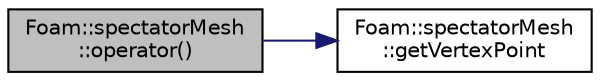 digraph "Foam::spectatorMesh::operator()"
{
 // LATEX_PDF_SIZE
  edge [fontname="Helvetica",fontsize="10",labelfontname="Helvetica",labelfontsize="10"];
  node [fontname="Helvetica",fontsize="10",shape=record];
  rankdir="LR";
  Node1 [label="Foam::spectatorMesh\l::operator()",height=0.2,width=0.4,color="black", fillcolor="grey75", style="filled", fontcolor="black",tooltip=" "];
  Node1 -> Node2 [color="midnightblue",fontsize="10",style="solid",fontname="Helvetica"];
  Node2 [label="Foam::spectatorMesh\l::getVertexPoint",height=0.2,width=0.4,color="black", fillcolor="white", style="filled",URL="$classFoam_1_1spectatorMesh.html#aa472c5cf538a5a56bfb964cec4aea787",tooltip=" "];
}
